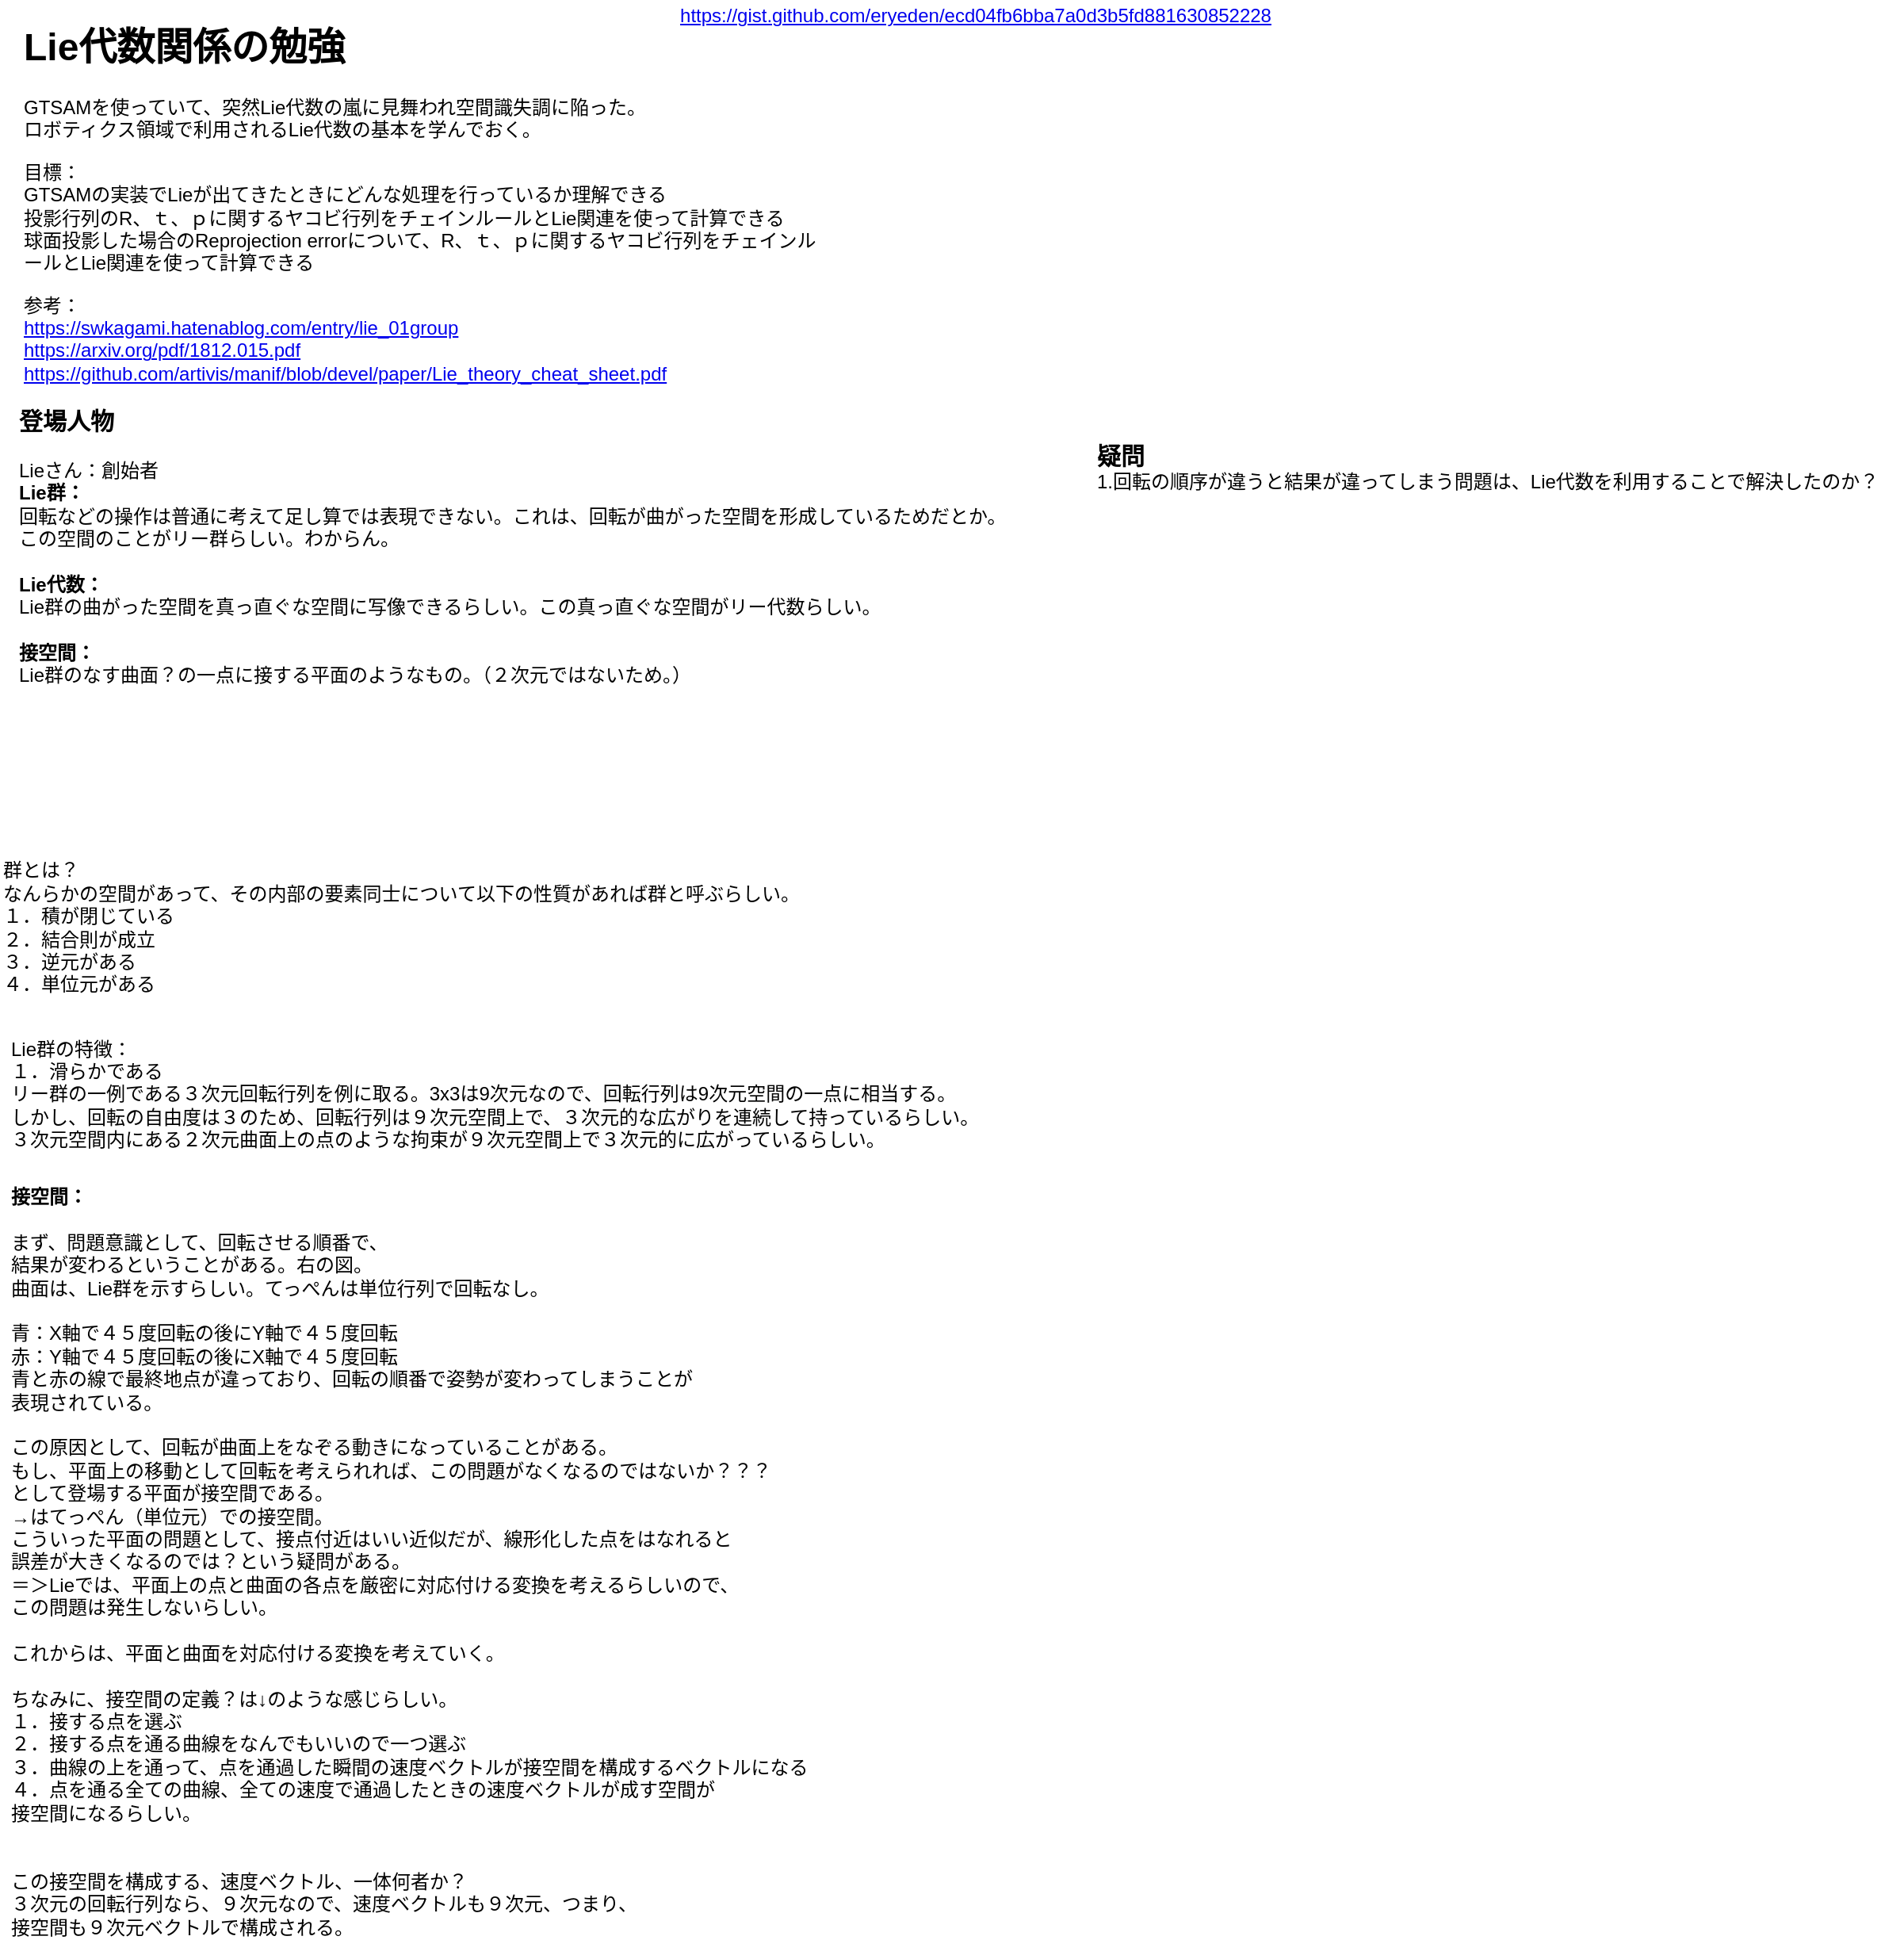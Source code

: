 <mxfile version="13.1.3" type="github">
  <diagram id="0TtTwTlx6nBoanwULIQN" name="Page-1">
    <mxGraphModel dx="1359" dy="801" grid="1" gridSize="10" guides="1" tooltips="1" connect="1" arrows="1" fold="1" page="1" pageScale="1" pageWidth="827" pageHeight="1169" math="0" shadow="0">
      <root>
        <mxCell id="0" />
        <mxCell id="1" parent="0" />
        <mxCell id="HKZpydoac81tIJ-0xGwn-1" value="&lt;h1&gt;Lie代数関係の勉強&lt;/h1&gt;&lt;p&gt;GTSAMを使っていて、突然Lie代数の嵐に見舞われ空間識失調に陥った。&lt;br&gt;ロボティクス領域で利用されるLie代数の基本を学んでおく。&lt;/p&gt;&lt;p&gt;目標：&lt;br&gt;GTSAMの実装でLieが出てきたときにどんな処理を行っているか理解できる&lt;br&gt;投影行列のR、ｔ、ｐに関するヤコビ行列をチェインルールとLie関連を使って計算できる&lt;br&gt;球面投影した場合のReprojection errorについて、R、ｔ、ｐに関するヤコビ行列をチェインルールとLie関連を使って計算できる&lt;/p&gt;&lt;p&gt;参考：&lt;br&gt;&lt;a href=&quot;https://swkagami.hatenablog.com/entry/lie_01group&quot;&gt;https://swkagami.hatenablog.com/entry/lie_01group&lt;/a&gt;&lt;br&gt;&lt;a href=&quot;https://arxiv.org/pdf/1812.015.pdf&quot;&gt;https://arxiv.org/pdf/1812.015.pdf&lt;/a&gt;&lt;br&gt;&lt;a href=&quot;https://github.com/artivis/manif/blob/devel/paper/Lie_theory_cheat_sheet.pdf&quot;&gt;https://github.com/artivis/manif/blob/devel/paper/Lie_theory_cheat_sheet.pdf&lt;/a&gt;&lt;br&gt;&lt;br&gt;&lt;/p&gt;" style="text;html=1;strokeColor=none;fillColor=none;spacing=5;spacingTop=-20;whiteSpace=wrap;overflow=hidden;rounded=0;" vertex="1" parent="1">
          <mxGeometry x="20" y="20" width="510" height="240" as="geometry" />
        </mxCell>
        <mxCell id="HKZpydoac81tIJ-0xGwn-2" value="&lt;a href=&quot;https://gist.github.com/eryeden/ecd04fb6bba7a0d3b5fd881630852228&quot;&gt;https://gist.github.com/eryeden/ecd04fb6bba7a0d3b5fd881630852228&lt;/a&gt;" style="text;html=1;align=center;verticalAlign=middle;resizable=0;points=[];autosize=1;" vertex="1" parent="1">
          <mxGeometry x="430" y="10" width="390" height="20" as="geometry" />
        </mxCell>
        <mxCell id="HKZpydoac81tIJ-0xGwn-3" value="&lt;font style=&quot;font-size: 15px&quot;&gt;&lt;b&gt;登場人物&lt;br&gt;&lt;/b&gt;&lt;/font&gt;&lt;br&gt;Lieさん：創始者&lt;br&gt;&lt;b&gt;Lie群：&lt;br&gt;&lt;/b&gt;回転などの操作は普通に考えて足し算では表現できない。これは、回転が曲がった空間を形成しているためだとか。&lt;br&gt;この空間のことがリー群らしい。わからん。&lt;br&gt;&lt;br&gt;&lt;b&gt;Lie代数：&lt;br&gt;&lt;/b&gt;Lie群の曲がった空間を真っ直ぐな空間に写像できるらしい。この真っ直ぐな空間がリー代数らしい。&lt;br&gt;&lt;br&gt;&lt;b&gt;接空間：&lt;br&gt;&lt;/b&gt;Lie群のなす曲面？の一点に接する平面のようなもの。（２次元ではないため。）" style="text;html=1;align=left;verticalAlign=middle;resizable=0;points=[];autosize=1;" vertex="1" parent="1">
          <mxGeometry x="20" y="270" width="640" height="170" as="geometry" />
        </mxCell>
        <mxCell id="HKZpydoac81tIJ-0xGwn-4" value="群とは？&lt;br&gt;なんらかの空間があって、その内部の要素同士について以下の性質があれば群と呼ぶらしい。&lt;br&gt;１．積が閉じている&lt;br&gt;２．結合則が成立&lt;br&gt;３．逆元がある&lt;br&gt;４．単位元がある" style="text;html=1;align=left;verticalAlign=middle;resizable=0;points=[];autosize=1;" vertex="1" parent="1">
          <mxGeometry x="10" y="550" width="520" height="90" as="geometry" />
        </mxCell>
        <mxCell id="HKZpydoac81tIJ-0xGwn-5" value="Lie群の特徴：&lt;br&gt;１．滑らかである&lt;br&gt;リー群の一例である３次元回転行列を例に取る。3x3は9次元なので、回転行列は9次元空間の一点に相当する。&lt;br&gt;しかし、回転の自由度は３のため、回転行列は９次元空間上で、３次元的な広がりを連続して持っているらしい。&lt;br&gt;３次元空間内にある２次元曲面上の点のような拘束が９次元空間上で３次元的に広がっているらしい。" style="text;html=1;align=left;verticalAlign=middle;resizable=0;points=[];autosize=1;" vertex="1" parent="1">
          <mxGeometry x="15" y="660" width="630" height="80" as="geometry" />
        </mxCell>
        <mxCell id="HKZpydoac81tIJ-0xGwn-7" value="" style="shape=image;verticalLabelPosition=bottom;labelBackgroundColor=#ffffff;verticalAlign=top;aspect=fixed;imageAspect=0;image=https://cdn-ak.f.st-hatena.com/images/fotolife/s/swkagami/20191007/20191007051625.png;" vertex="1" parent="1">
          <mxGeometry x="570.67" y="695" width="153.52" height="160" as="geometry" />
        </mxCell>
        <mxCell id="HKZpydoac81tIJ-0xGwn-8" value="" style="shape=image;verticalLabelPosition=bottom;labelBackgroundColor=#ffffff;verticalAlign=top;aspect=fixed;imageAspect=0;image=https://cdn-ak.f.st-hatena.com/images/fotolife/s/swkagami/20191007/20191007051623.png;" vertex="1" parent="1">
          <mxGeometry x="571.83" y="1060" width="154.87" height="160" as="geometry" />
        </mxCell>
        <mxCell id="HKZpydoac81tIJ-0xGwn-9" value="" style="shape=image;verticalLabelPosition=bottom;labelBackgroundColor=#ffffff;verticalAlign=top;aspect=fixed;imageAspect=0;image=https://cdn-ak.f.st-hatena.com/images/fotolife/s/swkagami/20191007/20191007051617.png;" vertex="1" parent="1">
          <mxGeometry x="570.67" y="880" width="153.04" height="170" as="geometry" />
        </mxCell>
        <mxCell id="HKZpydoac81tIJ-0xGwn-10" value="接空間：&lt;br&gt;&lt;span style=&quot;font-weight: normal&quot;&gt;&lt;br&gt;まず、問題意識として、回転させる順番で、&lt;br&gt;結果が変わるということがある。右の図。&lt;br&gt;曲面は、Lie群を示すらしい。てっぺんは単位行列で回転なし。&lt;br&gt;&lt;br&gt;青：X軸で４５度回転の後にY軸で４５度回転&lt;br&gt;赤：Y軸で４５度回転の後にX軸で４５度回転&lt;br&gt;青と赤の線で最終地点が違っており、回転の順番で姿勢が変わってしまうことが&lt;br&gt;表現されている。&lt;br&gt;&lt;br&gt;この原因として、回転が曲面上をなぞる動きになっていることがある。&lt;br&gt;もし、平面上の移動として回転を考えられれば、この問題がなくなるのではないか？？？&lt;br&gt;として登場する平面が接空間である。&lt;br&gt;→はてっぺん（単位元）での接空間。&lt;br&gt;こういった平面の問題として、接点付近はいい近似だが、線形化した点をはなれると&lt;br&gt;誤差が大きくなるのでは？という疑問がある。&lt;br&gt;＝＞Lieでは、平面上の点と曲面の各点を厳密に対応付ける変換を考えるらしいので、&lt;br&gt;この問題は発生しないらしい。&lt;br&gt;&lt;br&gt;これからは、平面と曲面を対応付ける変換を考えていく。&lt;br&gt;&lt;br&gt;ちなみに、接空間の定義？は↓のような感じらしい。&lt;br&gt;１．接する点を選ぶ&lt;br&gt;２．接する点を通る曲線をなんでもいいので一つ選ぶ&lt;br&gt;３．曲線の上を通って、点を通過した瞬間の速度ベクトルが接空間を構成するベクトルになる&lt;br&gt;４．点を通る全ての曲線、全ての速度で通過したときの速度ベクトルが成す空間が&lt;br&gt;接空間になるらしい。&lt;br&gt;&lt;br&gt;&lt;br&gt;この接空間を構成する、速度ベクトル、一体何者か？&lt;br&gt;３次元の回転行列なら、９次元なので、速度ベクトルも９次元、つまり、&lt;br&gt;接空間も９次元ベクトルで構成される。&lt;br&gt;&lt;/span&gt;" style="text;html=1;align=left;verticalAlign=middle;resizable=0;points=[];autosize=1;fontStyle=1" vertex="1" parent="1">
          <mxGeometry x="15" y="760" width="520" height="470" as="geometry" />
        </mxCell>
        <mxCell id="HKZpydoac81tIJ-0xGwn-12" value="&lt;font style=&quot;font-size: 15px&quot;&gt;&lt;b&gt;疑問&lt;/b&gt;&lt;/font&gt;&lt;br&gt;1.回転の順序が違うと結果が違ってしまう問題は、Lie代数を利用することで解決したのか？" style="text;html=1;align=left;verticalAlign=middle;resizable=0;points=[];autosize=1;" vertex="1" parent="1">
          <mxGeometry x="700" y="290" width="510" height="30" as="geometry" />
        </mxCell>
      </root>
    </mxGraphModel>
  </diagram>
</mxfile>
